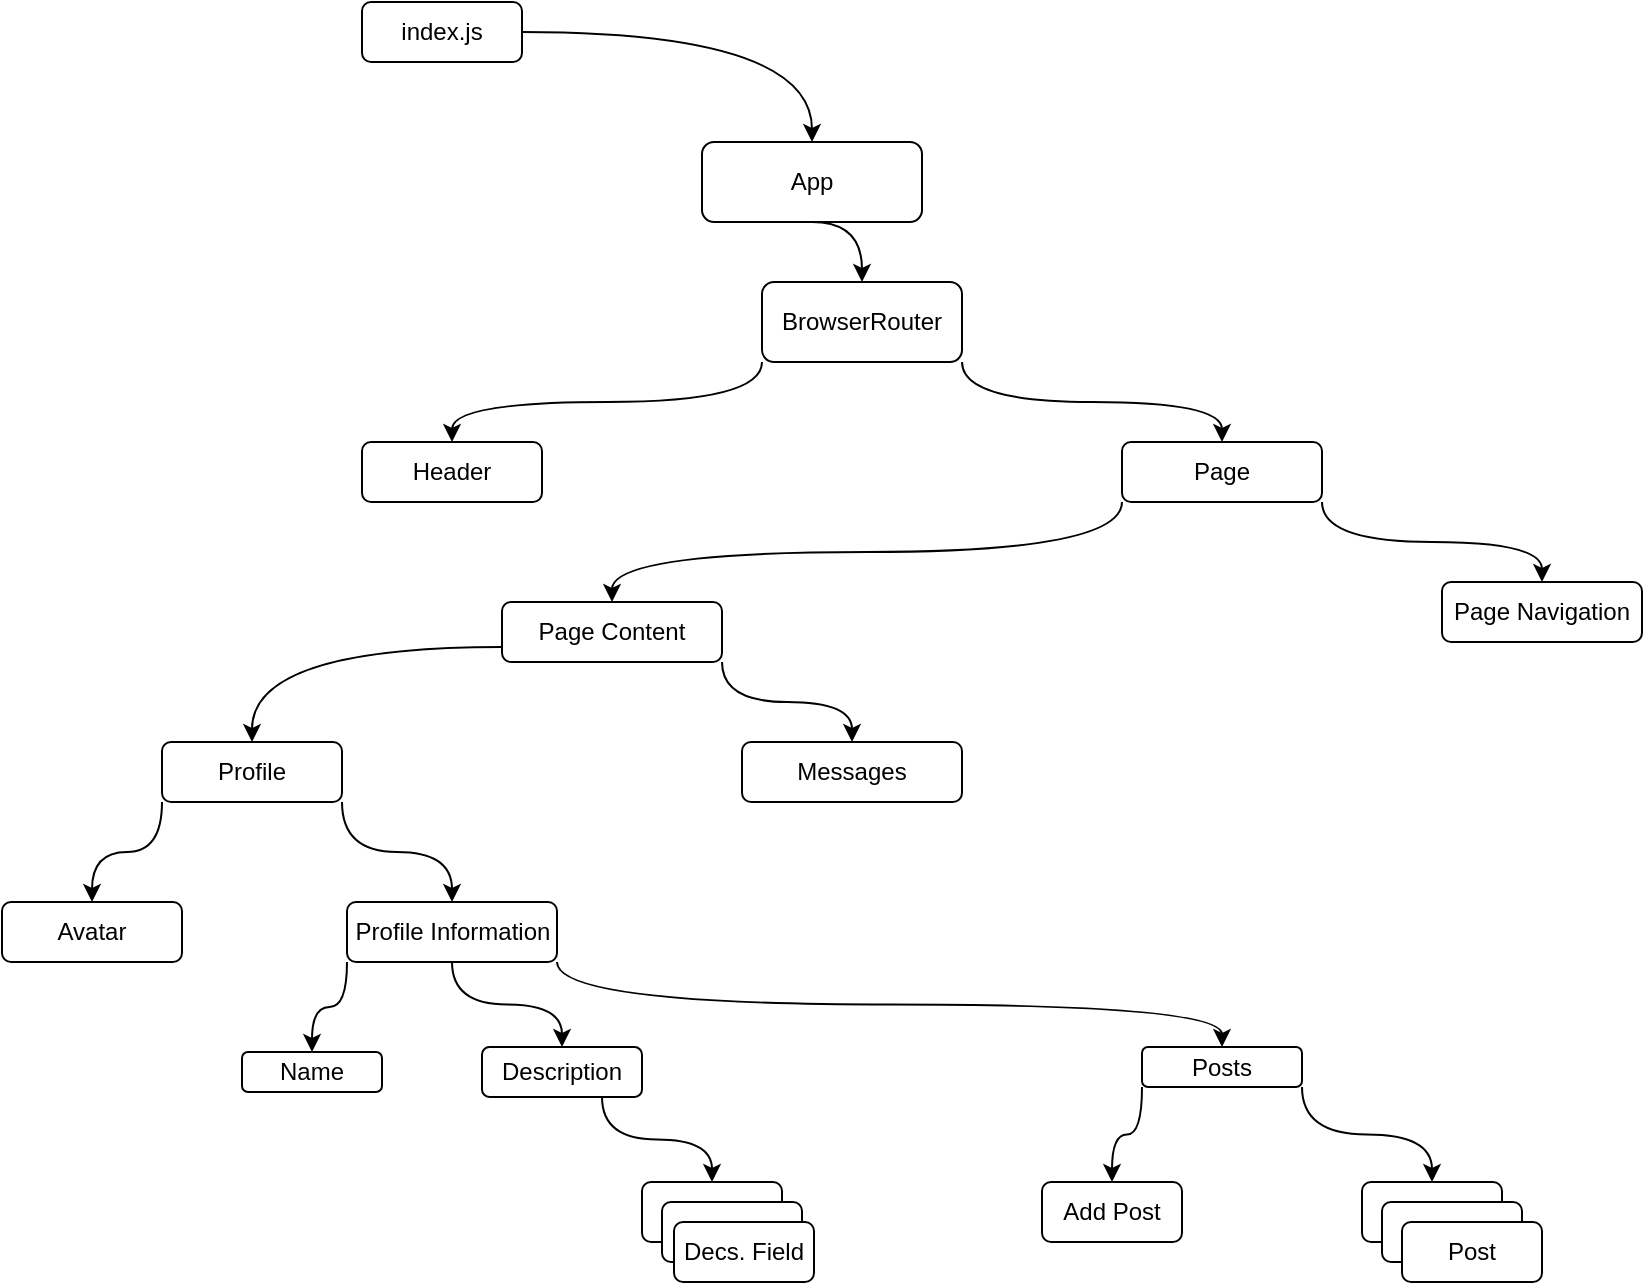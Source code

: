 <mxfile version="14.7.1" type="github"><diagram id="_VKC_Ptesaq74gxCTPKM" name="Page-1"><mxGraphModel dx="1024" dy="272" grid="0" gridSize="10" guides="1" tooltips="1" connect="1" arrows="1" fold="1" page="1" pageScale="1" pageWidth="827" pageHeight="1169" math="0" shadow="0"><root><mxCell id="0"/><mxCell id="1" parent="0"/><mxCell id="IpltaGfH0LeB2DjWTrzb-53" style="edgeStyle=orthogonalEdgeStyle;rounded=0;orthogonalLoop=1;jettySize=auto;html=1;exitX=0.5;exitY=1;exitDx=0;exitDy=0;startArrow=none;startFill=0;entryX=0;entryY=0.5;entryDx=0;entryDy=0;" parent="1" edge="1"><mxGeometry relative="1" as="geometry"><mxPoint x="324.03" y="250" as="targetPoint"/><Array as="points"><mxPoint x="269" y="470"/><mxPoint x="200" y="470"/><mxPoint x="200" y="250"/></Array></mxGeometry></mxCell><mxCell id="51kHfomaU9apBLXmp4Fj-2" style="edgeStyle=orthogonalEdgeStyle;orthogonalLoop=1;jettySize=auto;html=1;exitX=1;exitY=0.5;exitDx=0;exitDy=0;curved=1;entryX=0.5;entryY=0;entryDx=0;entryDy=0;" edge="1" parent="1" source="51kHfomaU9apBLXmp4Fj-1" target="51kHfomaU9apBLXmp4Fj-3"><mxGeometry relative="1" as="geometry"><mxPoint x="330" y="120" as="targetPoint"/></mxGeometry></mxCell><mxCell id="51kHfomaU9apBLXmp4Fj-1" value="index.js" style="rounded=1;whiteSpace=wrap;html=1;" vertex="1" parent="1"><mxGeometry x="180" y="50" width="80" height="30" as="geometry"/></mxCell><mxCell id="51kHfomaU9apBLXmp4Fj-4" style="edgeStyle=orthogonalEdgeStyle;curved=1;orthogonalLoop=1;jettySize=auto;html=1;exitX=0.5;exitY=1;exitDx=0;exitDy=0;entryX=0.5;entryY=0;entryDx=0;entryDy=0;" edge="1" parent="1" source="51kHfomaU9apBLXmp4Fj-3" target="51kHfomaU9apBLXmp4Fj-5"><mxGeometry relative="1" as="geometry"><mxPoint x="420" y="210" as="targetPoint"/></mxGeometry></mxCell><mxCell id="51kHfomaU9apBLXmp4Fj-3" value="App" style="rounded=1;whiteSpace=wrap;html=1;" vertex="1" parent="1"><mxGeometry x="350" y="120" width="110" height="40" as="geometry"/></mxCell><mxCell id="51kHfomaU9apBLXmp4Fj-7" value="" style="edgeStyle=orthogonalEdgeStyle;curved=1;orthogonalLoop=1;jettySize=auto;html=1;exitX=0;exitY=1;exitDx=0;exitDy=0;" edge="1" parent="1" source="51kHfomaU9apBLXmp4Fj-5" target="51kHfomaU9apBLXmp4Fj-6"><mxGeometry relative="1" as="geometry"/></mxCell><mxCell id="51kHfomaU9apBLXmp4Fj-8" style="edgeStyle=orthogonalEdgeStyle;curved=1;orthogonalLoop=1;jettySize=auto;html=1;exitX=1;exitY=1;exitDx=0;exitDy=0;entryX=0.5;entryY=0;entryDx=0;entryDy=0;" edge="1" parent="1" source="51kHfomaU9apBLXmp4Fj-5" target="51kHfomaU9apBLXmp4Fj-9"><mxGeometry relative="1" as="geometry"><mxPoint x="650" y="270" as="targetPoint"/></mxGeometry></mxCell><mxCell id="51kHfomaU9apBLXmp4Fj-5" value="BrowserRouter" style="rounded=1;whiteSpace=wrap;html=1;" vertex="1" parent="1"><mxGeometry x="380" y="190" width="100" height="40" as="geometry"/></mxCell><mxCell id="51kHfomaU9apBLXmp4Fj-6" value="Header" style="whiteSpace=wrap;html=1;rounded=1;" vertex="1" parent="1"><mxGeometry x="180" y="270" width="90" height="30" as="geometry"/></mxCell><mxCell id="51kHfomaU9apBLXmp4Fj-10" style="edgeStyle=orthogonalEdgeStyle;curved=1;orthogonalLoop=1;jettySize=auto;html=1;exitX=0;exitY=1;exitDx=0;exitDy=0;" edge="1" parent="1" source="51kHfomaU9apBLXmp4Fj-9" target="51kHfomaU9apBLXmp4Fj-11"><mxGeometry relative="1" as="geometry"><mxPoint x="310" y="350" as="targetPoint"/></mxGeometry></mxCell><mxCell id="51kHfomaU9apBLXmp4Fj-12" style="edgeStyle=orthogonalEdgeStyle;curved=1;orthogonalLoop=1;jettySize=auto;html=1;exitX=1;exitY=1;exitDx=0;exitDy=0;" edge="1" parent="1" source="51kHfomaU9apBLXmp4Fj-9" target="51kHfomaU9apBLXmp4Fj-13"><mxGeometry relative="1" as="geometry"><mxPoint x="770" y="340" as="targetPoint"/></mxGeometry></mxCell><mxCell id="51kHfomaU9apBLXmp4Fj-9" value="Page" style="rounded=1;whiteSpace=wrap;html=1;" vertex="1" parent="1"><mxGeometry x="560" y="270" width="100" height="30" as="geometry"/></mxCell><mxCell id="51kHfomaU9apBLXmp4Fj-14" style="edgeStyle=orthogonalEdgeStyle;curved=1;orthogonalLoop=1;jettySize=auto;html=1;exitX=0;exitY=0.75;exitDx=0;exitDy=0;" edge="1" parent="1" source="51kHfomaU9apBLXmp4Fj-11" target="51kHfomaU9apBLXmp4Fj-15"><mxGeometry relative="1" as="geometry"><mxPoint x="110" y="420" as="targetPoint"/></mxGeometry></mxCell><mxCell id="51kHfomaU9apBLXmp4Fj-17" style="edgeStyle=orthogonalEdgeStyle;curved=1;orthogonalLoop=1;jettySize=auto;html=1;exitX=1;exitY=1;exitDx=0;exitDy=0;" edge="1" parent="1" source="51kHfomaU9apBLXmp4Fj-11" target="51kHfomaU9apBLXmp4Fj-16"><mxGeometry relative="1" as="geometry"/></mxCell><mxCell id="51kHfomaU9apBLXmp4Fj-11" value="Page Content" style="rounded=1;whiteSpace=wrap;html=1;" vertex="1" parent="1"><mxGeometry x="250" y="350" width="110" height="30" as="geometry"/></mxCell><mxCell id="51kHfomaU9apBLXmp4Fj-13" value="Page Navigation" style="rounded=1;whiteSpace=wrap;html=1;" vertex="1" parent="1"><mxGeometry x="720" y="340" width="100" height="30" as="geometry"/></mxCell><mxCell id="51kHfomaU9apBLXmp4Fj-18" style="edgeStyle=orthogonalEdgeStyle;curved=1;orthogonalLoop=1;jettySize=auto;html=1;exitX=0;exitY=1;exitDx=0;exitDy=0;" edge="1" parent="1" source="51kHfomaU9apBLXmp4Fj-15" target="51kHfomaU9apBLXmp4Fj-19"><mxGeometry relative="1" as="geometry"><mxPoint x="20" y="500" as="targetPoint"/></mxGeometry></mxCell><mxCell id="51kHfomaU9apBLXmp4Fj-20" style="edgeStyle=orthogonalEdgeStyle;curved=1;orthogonalLoop=1;jettySize=auto;html=1;exitX=1;exitY=1;exitDx=0;exitDy=0;" edge="1" parent="1" source="51kHfomaU9apBLXmp4Fj-15" target="51kHfomaU9apBLXmp4Fj-21"><mxGeometry relative="1" as="geometry"><mxPoint x="240" y="500" as="targetPoint"/></mxGeometry></mxCell><mxCell id="51kHfomaU9apBLXmp4Fj-15" value="Profile" style="rounded=1;whiteSpace=wrap;html=1;" vertex="1" parent="1"><mxGeometry x="80" y="420" width="90" height="30" as="geometry"/></mxCell><mxCell id="51kHfomaU9apBLXmp4Fj-16" value="Messages" style="rounded=1;whiteSpace=wrap;html=1;" vertex="1" parent="1"><mxGeometry x="370" y="420" width="110" height="30" as="geometry"/></mxCell><mxCell id="51kHfomaU9apBLXmp4Fj-19" value="Avatar" style="rounded=1;whiteSpace=wrap;html=1;" vertex="1" parent="1"><mxGeometry y="500" width="90" height="30" as="geometry"/></mxCell><mxCell id="51kHfomaU9apBLXmp4Fj-22" style="edgeStyle=orthogonalEdgeStyle;curved=1;orthogonalLoop=1;jettySize=auto;html=1;exitX=0;exitY=1;exitDx=0;exitDy=0;" edge="1" parent="1" source="51kHfomaU9apBLXmp4Fj-21" target="51kHfomaU9apBLXmp4Fj-23"><mxGeometry relative="1" as="geometry"><mxPoint x="140" y="570" as="targetPoint"/></mxGeometry></mxCell><mxCell id="51kHfomaU9apBLXmp4Fj-24" style="edgeStyle=orthogonalEdgeStyle;curved=1;orthogonalLoop=1;jettySize=auto;html=1;exitX=0.5;exitY=1;exitDx=0;exitDy=0;entryX=0.5;entryY=0;entryDx=0;entryDy=0;" edge="1" parent="1" source="51kHfomaU9apBLXmp4Fj-21" target="51kHfomaU9apBLXmp4Fj-25"><mxGeometry relative="1" as="geometry"><mxPoint x="260" y="560" as="targetPoint"/></mxGeometry></mxCell><mxCell id="51kHfomaU9apBLXmp4Fj-26" style="edgeStyle=orthogonalEdgeStyle;curved=1;orthogonalLoop=1;jettySize=auto;html=1;exitX=1;exitY=1;exitDx=0;exitDy=0;" edge="1" parent="1" source="51kHfomaU9apBLXmp4Fj-21" target="51kHfomaU9apBLXmp4Fj-27"><mxGeometry relative="1" as="geometry"><mxPoint x="430" y="570" as="targetPoint"/></mxGeometry></mxCell><mxCell id="51kHfomaU9apBLXmp4Fj-21" value="Profile Information" style="rounded=1;whiteSpace=wrap;html=1;" vertex="1" parent="1"><mxGeometry x="172.5" y="500" width="105" height="30" as="geometry"/></mxCell><mxCell id="51kHfomaU9apBLXmp4Fj-23" value="Name" style="rounded=1;whiteSpace=wrap;html=1;" vertex="1" parent="1"><mxGeometry x="120" y="575" width="70" height="20" as="geometry"/></mxCell><mxCell id="51kHfomaU9apBLXmp4Fj-28" style="edgeStyle=orthogonalEdgeStyle;curved=1;orthogonalLoop=1;jettySize=auto;html=1;exitX=0.75;exitY=1;exitDx=0;exitDy=0;" edge="1" parent="1" source="51kHfomaU9apBLXmp4Fj-25" target="51kHfomaU9apBLXmp4Fj-29"><mxGeometry relative="1" as="geometry"><mxPoint x="330" y="640" as="targetPoint"/></mxGeometry></mxCell><mxCell id="51kHfomaU9apBLXmp4Fj-25" value="Description" style="rounded=1;whiteSpace=wrap;html=1;" vertex="1" parent="1"><mxGeometry x="240" y="572.5" width="80" height="25" as="geometry"/></mxCell><mxCell id="51kHfomaU9apBLXmp4Fj-33" style="edgeStyle=orthogonalEdgeStyle;curved=1;orthogonalLoop=1;jettySize=auto;html=1;exitX=0;exitY=1;exitDx=0;exitDy=0;" edge="1" parent="1" source="51kHfomaU9apBLXmp4Fj-27" target="51kHfomaU9apBLXmp4Fj-34"><mxGeometry relative="1" as="geometry"><mxPoint x="530" y="640" as="targetPoint"/></mxGeometry></mxCell><mxCell id="51kHfomaU9apBLXmp4Fj-35" style="edgeStyle=orthogonalEdgeStyle;curved=1;orthogonalLoop=1;jettySize=auto;html=1;exitX=1;exitY=1;exitDx=0;exitDy=0;" edge="1" parent="1" source="51kHfomaU9apBLXmp4Fj-27" target="51kHfomaU9apBLXmp4Fj-36"><mxGeometry relative="1" as="geometry"><mxPoint x="710" y="640" as="targetPoint"/></mxGeometry></mxCell><mxCell id="51kHfomaU9apBLXmp4Fj-27" value="Posts" style="rounded=1;whiteSpace=wrap;html=1;" vertex="1" parent="1"><mxGeometry x="570" y="572.5" width="80" height="20" as="geometry"/></mxCell><mxCell id="51kHfomaU9apBLXmp4Fj-29" value="" style="rounded=1;whiteSpace=wrap;html=1;" vertex="1" parent="1"><mxGeometry x="320" y="640" width="70" height="30" as="geometry"/></mxCell><mxCell id="51kHfomaU9apBLXmp4Fj-31" value="" style="rounded=1;whiteSpace=wrap;html=1;" vertex="1" parent="1"><mxGeometry x="330" y="650" width="70" height="30" as="geometry"/></mxCell><mxCell id="51kHfomaU9apBLXmp4Fj-32" value="Decs. Field" style="rounded=1;whiteSpace=wrap;html=1;" vertex="1" parent="1"><mxGeometry x="336" y="660" width="70" height="30" as="geometry"/></mxCell><mxCell id="51kHfomaU9apBLXmp4Fj-34" value="Add Post" style="rounded=1;whiteSpace=wrap;html=1;" vertex="1" parent="1"><mxGeometry x="520" y="640" width="70" height="30" as="geometry"/></mxCell><mxCell id="51kHfomaU9apBLXmp4Fj-36" value="" style="rounded=1;whiteSpace=wrap;html=1;" vertex="1" parent="1"><mxGeometry x="680" y="640" width="70" height="30" as="geometry"/></mxCell><mxCell id="51kHfomaU9apBLXmp4Fj-37" value="" style="rounded=1;whiteSpace=wrap;html=1;" vertex="1" parent="1"><mxGeometry x="690" y="650" width="70" height="30" as="geometry"/></mxCell><mxCell id="51kHfomaU9apBLXmp4Fj-38" value="Post" style="rounded=1;whiteSpace=wrap;html=1;" vertex="1" parent="1"><mxGeometry x="700" y="660" width="70" height="30" as="geometry"/></mxCell></root></mxGraphModel></diagram></mxfile>